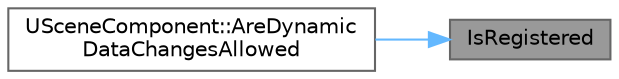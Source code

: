 digraph "IsRegistered"
{
 // INTERACTIVE_SVG=YES
 // LATEX_PDF_SIZE
  bgcolor="transparent";
  edge [fontname=Helvetica,fontsize=10,labelfontname=Helvetica,labelfontsize=10];
  node [fontname=Helvetica,fontsize=10,shape=box,height=0.2,width=0.4];
  rankdir="RL";
  Node1 [id="Node000001",label="IsRegistered",height=0.2,width=0.4,color="gray40", fillcolor="grey60", style="filled", fontcolor="black",tooltip=" "];
  Node1 -> Node2 [id="edge1_Node000001_Node000002",dir="back",color="steelblue1",style="solid",tooltip=" "];
  Node2 [id="Node000002",label="USceneComponent::AreDynamic\lDataChangesAllowed",height=0.2,width=0.4,color="grey40", fillcolor="white", style="filled",URL="$d7/dde/classUSceneComponent.html#acb5f2a4495293c68868dc8793417e514",tooltip="Determine if dynamic data is allowed to be changed."];
}
